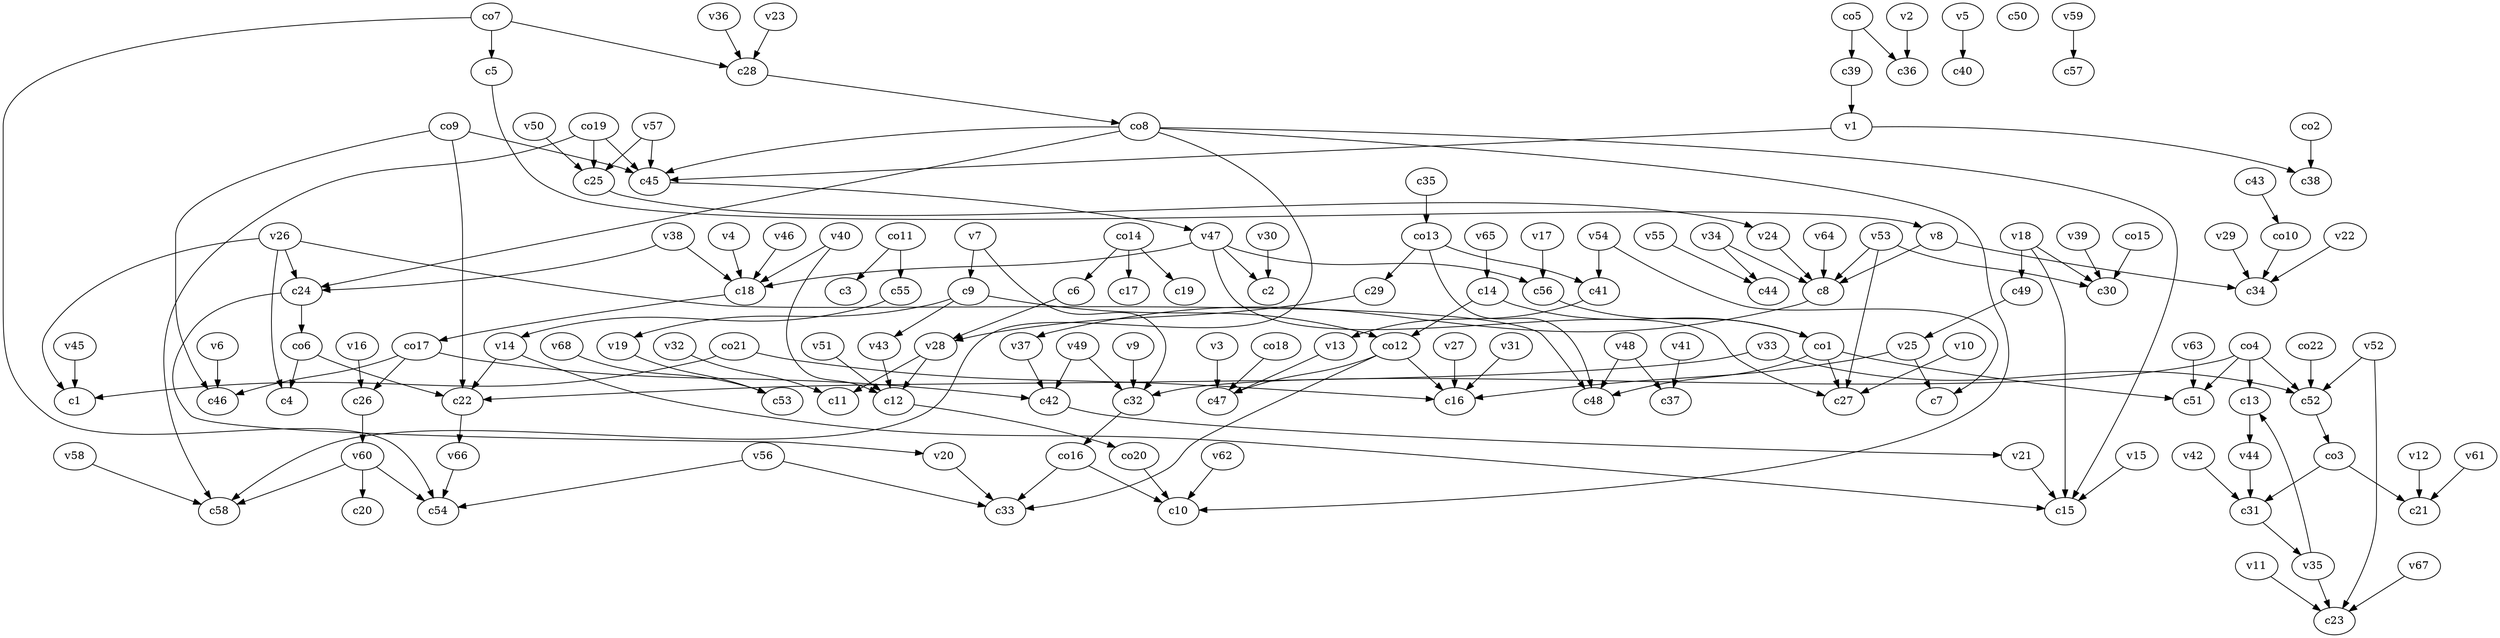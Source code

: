 strict digraph  {
c1;
c2;
c3;
c4;
c5;
c6;
c7;
c8;
c9;
c10;
c11;
c12;
c13;
c14;
c15;
c16;
c17;
c18;
c19;
c20;
c21;
c22;
c23;
c24;
c25;
c26;
c27;
c28;
c29;
c30;
c31;
c32;
c33;
c34;
c35;
c36;
c37;
c38;
c39;
c40;
c41;
c42;
c43;
c44;
c45;
c46;
c47;
c48;
c49;
c50;
c51;
c52;
c53;
c54;
c55;
c56;
c57;
c58;
v1;
v2;
v3;
v4;
v5;
v6;
v7;
v8;
v9;
v10;
v11;
v12;
v13;
v14;
v15;
v16;
v17;
v18;
v19;
v20;
v21;
v22;
v23;
v24;
v25;
v26;
v27;
v28;
v29;
v30;
v31;
v32;
v33;
v34;
v35;
v36;
v37;
v38;
v39;
v40;
v41;
v42;
v43;
v44;
v45;
v46;
v47;
v48;
v49;
v50;
v51;
v52;
v53;
v54;
v55;
v56;
v57;
v58;
v59;
v60;
v61;
v62;
v63;
v64;
v65;
v66;
v67;
v68;
co1;
co2;
co3;
co4;
co5;
co6;
co7;
co8;
co9;
co10;
co11;
co12;
co13;
co14;
co15;
co16;
co17;
co18;
co19;
co20;
co21;
co22;
c5 -> v8  [weight=1];
c6 -> v28  [weight=1];
c8 -> v37  [weight=1];
c9 -> v43  [weight=1];
c9 -> v19  [weight=1];
c9 -> co12  [weight=1];
c12 -> co20  [weight=1];
c13 -> v44  [weight=1];
c14 -> co1  [weight=1];
c14 -> co12  [weight=1];
c18 -> co17  [weight=1];
c22 -> v66  [weight=1];
c24 -> co6  [weight=1];
c24 -> v20  [weight=1];
c25 -> v24  [weight=1];
c26 -> v60  [weight=1];
c28 -> co8  [weight=1];
c29 -> v28  [weight=1];
c31 -> v35  [weight=1];
c32 -> co16  [weight=1];
c35 -> co13  [weight=1];
c39 -> v1  [weight=1];
c41 -> v13  [weight=1];
c42 -> v21  [weight=1];
c43 -> co10  [weight=1];
c45 -> v47  [weight=1];
c49 -> v25  [weight=1];
c52 -> co3  [weight=1];
c55 -> v14  [weight=1];
c56 -> co1  [weight=1];
v1 -> c45  [weight=1];
v1 -> c38  [weight=1];
v2 -> c36  [weight=1];
v3 -> c47  [weight=1];
v4 -> c18  [weight=1];
v5 -> c40  [weight=1];
v6 -> c46  [weight=1];
v7 -> c9  [weight=1];
v7 -> c32  [weight=1];
v8 -> c8  [weight=1];
v8 -> c34  [weight=1];
v9 -> c32  [weight=1];
v10 -> c27  [weight=1];
v11 -> c23  [weight=1];
v12 -> c21  [weight=1];
v13 -> c47  [weight=1];
v14 -> c15  [weight=1];
v14 -> c22  [weight=1];
v15 -> c15  [weight=1];
v16 -> c26  [weight=1];
v17 -> c56  [weight=1];
v18 -> c49  [weight=1];
v18 -> c30  [weight=1];
v18 -> c15  [weight=1];
v19 -> c53  [weight=1];
v20 -> c33  [weight=1];
v21 -> c15  [weight=1];
v22 -> c34  [weight=1];
v23 -> c28  [weight=1];
v24 -> c8  [weight=1];
v25 -> c16  [weight=1];
v25 -> c7  [weight=1];
v26 -> c4  [weight=1];
v26 -> c1  [weight=1];
v26 -> c24  [weight=1];
v26 -> c48  [weight=1];
v27 -> c16  [weight=1];
v28 -> c11  [weight=1];
v28 -> c12  [weight=1];
v29 -> c34  [weight=1];
v30 -> c2  [weight=1];
v31 -> c16  [weight=1];
v32 -> c11  [weight=1];
v33 -> c22  [weight=1];
v33 -> c52  [weight=1];
v34 -> c44  [weight=1];
v34 -> c8  [weight=1];
v35 -> c23  [weight=1];
v35 -> c13  [weight=1];
v36 -> c28  [weight=1];
v37 -> c42  [weight=1];
v38 -> c18  [weight=1];
v38 -> c24  [weight=1];
v39 -> c30  [weight=1];
v40 -> c12  [weight=1];
v40 -> c18  [weight=1];
v41 -> c37  [weight=1];
v42 -> c31  [weight=1];
v43 -> c12  [weight=1];
v44 -> c31  [weight=1];
v45 -> c1  [weight=1];
v46 -> c18  [weight=1];
v47 -> c56  [weight=1];
v47 -> c27  [weight=1];
v47 -> c18  [weight=1];
v47 -> c2  [weight=1];
v48 -> c37  [weight=1];
v48 -> c48  [weight=1];
v49 -> c42  [weight=1];
v49 -> c32  [weight=1];
v50 -> c25  [weight=1];
v51 -> c12  [weight=1];
v52 -> c23  [weight=1];
v52 -> c52  [weight=1];
v53 -> c8  [weight=1];
v53 -> c27  [weight=1];
v53 -> c30  [weight=1];
v54 -> c7  [weight=1];
v54 -> c41  [weight=1];
v55 -> c44  [weight=1];
v56 -> c54  [weight=1];
v56 -> c33  [weight=1];
v57 -> c25  [weight=1];
v57 -> c45  [weight=1];
v58 -> c58  [weight=1];
v59 -> c57  [weight=1];
v60 -> c58  [weight=1];
v60 -> c54  [weight=1];
v60 -> c20  [weight=1];
v61 -> c21  [weight=1];
v62 -> c10  [weight=1];
v63 -> c51  [weight=1];
v64 -> c8  [weight=1];
v65 -> c14  [weight=1];
v66 -> c54  [weight=1];
v67 -> c23  [weight=1];
v68 -> c53  [weight=1];
co1 -> c51  [weight=1];
co1 -> c48  [weight=1];
co1 -> c27  [weight=1];
co2 -> c38  [weight=1];
co3 -> c21  [weight=1];
co3 -> c31  [weight=1];
co4 -> c51  [weight=1];
co4 -> c52  [weight=1];
co4 -> c32  [weight=1];
co4 -> c13  [weight=1];
co5 -> c39  [weight=1];
co5 -> c36  [weight=1];
co6 -> c22  [weight=1];
co6 -> c4  [weight=1];
co7 -> c54  [weight=1];
co7 -> c28  [weight=1];
co7 -> c5  [weight=1];
co8 -> c45  [weight=1];
co8 -> c10  [weight=1];
co8 -> c58  [weight=1];
co8 -> c15  [weight=1];
co8 -> c24  [weight=1];
co9 -> c46  [weight=1];
co9 -> c22  [weight=1];
co9 -> c45  [weight=1];
co10 -> c34  [weight=1];
co11 -> c3  [weight=1];
co11 -> c55  [weight=1];
co12 -> c33  [weight=1];
co12 -> c16  [weight=1];
co12 -> c47  [weight=1];
co13 -> c41  [weight=1];
co13 -> c29  [weight=1];
co13 -> c48  [weight=1];
co14 -> c6  [weight=1];
co14 -> c19  [weight=1];
co14 -> c17  [weight=1];
co15 -> c30  [weight=1];
co16 -> c10  [weight=1];
co16 -> c33  [weight=1];
co17 -> c26  [weight=1];
co17 -> c42  [weight=1];
co17 -> c46  [weight=1];
co18 -> c47  [weight=1];
co19 -> c58  [weight=1];
co19 -> c45  [weight=1];
co19 -> c25  [weight=1];
co20 -> c10  [weight=1];
co21 -> c1  [weight=1];
co21 -> c16  [weight=1];
co22 -> c52  [weight=1];
}
